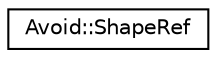 digraph "Graphical Class Hierarchy"
{
  edge [fontname="Helvetica",fontsize="10",labelfontname="Helvetica",labelfontsize="10"];
  node [fontname="Helvetica",fontsize="10",shape=record];
  rankdir="LR";
  Node0 [label="Avoid::ShapeRef",height=0.2,width=0.4,color="black", fillcolor="white", style="filled",URL="$classAvoid_1_1ShapeRef.html",tooltip="The ShapeRef class represents a shape object. "];
}
